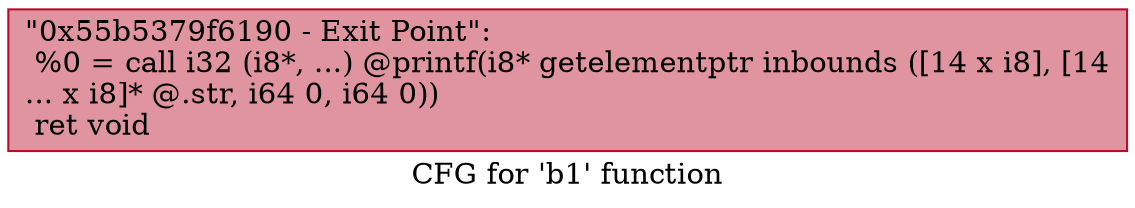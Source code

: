 digraph "CFG for 'b1' function" {
	label="CFG for 'b1' function";

	Node0x55b5379f6190 [shape=record,color="#b70d28ff", style=filled, fillcolor="#b70d2870",label="{\"0x55b5379f6190 - Exit Point\":\l  %0 = call i32 (i8*, ...) @printf(i8* getelementptr inbounds ([14 x i8], [14\l... x i8]* @.str, i64 0, i64 0))\l  ret void\l}"];
}
